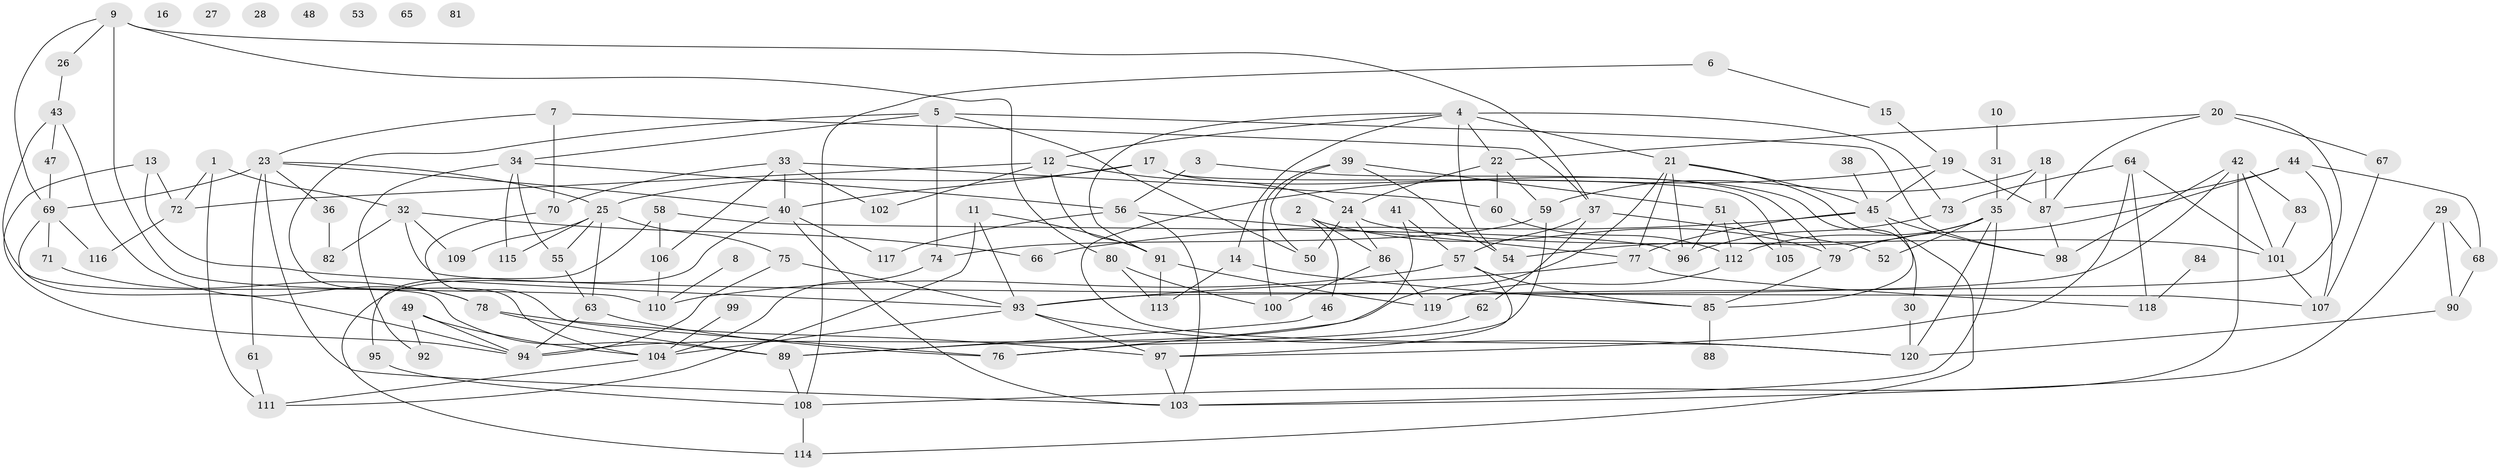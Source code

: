 // coarse degree distribution, {4: 0.18055555555555555, 1: 0.06944444444444445, 0: 0.09722222222222222, 5: 0.1527777777777778, 6: 0.06944444444444445, 2: 0.19444444444444445, 3: 0.1111111111111111, 10: 0.013888888888888888, 9: 0.013888888888888888, 8: 0.06944444444444445, 7: 0.013888888888888888, 12: 0.013888888888888888}
// Generated by graph-tools (version 1.1) at 2025/43/03/04/25 21:43:46]
// undirected, 120 vertices, 204 edges
graph export_dot {
graph [start="1"]
  node [color=gray90,style=filled];
  1;
  2;
  3;
  4;
  5;
  6;
  7;
  8;
  9;
  10;
  11;
  12;
  13;
  14;
  15;
  16;
  17;
  18;
  19;
  20;
  21;
  22;
  23;
  24;
  25;
  26;
  27;
  28;
  29;
  30;
  31;
  32;
  33;
  34;
  35;
  36;
  37;
  38;
  39;
  40;
  41;
  42;
  43;
  44;
  45;
  46;
  47;
  48;
  49;
  50;
  51;
  52;
  53;
  54;
  55;
  56;
  57;
  58;
  59;
  60;
  61;
  62;
  63;
  64;
  65;
  66;
  67;
  68;
  69;
  70;
  71;
  72;
  73;
  74;
  75;
  76;
  77;
  78;
  79;
  80;
  81;
  82;
  83;
  84;
  85;
  86;
  87;
  88;
  89;
  90;
  91;
  92;
  93;
  94;
  95;
  96;
  97;
  98;
  99;
  100;
  101;
  102;
  103;
  104;
  105;
  106;
  107;
  108;
  109;
  110;
  111;
  112;
  113;
  114;
  115;
  116;
  117;
  118;
  119;
  120;
  1 -- 32;
  1 -- 72;
  1 -- 111;
  2 -- 46;
  2 -- 79;
  2 -- 86;
  3 -- 30;
  3 -- 56;
  4 -- 12;
  4 -- 14;
  4 -- 21;
  4 -- 22;
  4 -- 54;
  4 -- 73;
  4 -- 91;
  5 -- 34;
  5 -- 50;
  5 -- 74;
  5 -- 98;
  5 -- 104;
  6 -- 15;
  6 -- 108;
  7 -- 23;
  7 -- 37;
  7 -- 70;
  8 -- 110;
  9 -- 26;
  9 -- 37;
  9 -- 69;
  9 -- 80;
  9 -- 110;
  10 -- 31;
  11 -- 91;
  11 -- 93;
  11 -- 111;
  12 -- 24;
  12 -- 72;
  12 -- 91;
  12 -- 102;
  13 -- 72;
  13 -- 93;
  13 -- 94;
  14 -- 85;
  14 -- 113;
  15 -- 19;
  17 -- 25;
  17 -- 40;
  17 -- 79;
  17 -- 105;
  18 -- 35;
  18 -- 59;
  18 -- 87;
  19 -- 45;
  19 -- 87;
  19 -- 120;
  20 -- 22;
  20 -- 67;
  20 -- 87;
  20 -- 119;
  21 -- 45;
  21 -- 77;
  21 -- 94;
  21 -- 96;
  21 -- 114;
  22 -- 24;
  22 -- 59;
  22 -- 60;
  23 -- 25;
  23 -- 36;
  23 -- 40;
  23 -- 61;
  23 -- 69;
  23 -- 103;
  24 -- 50;
  24 -- 86;
  24 -- 101;
  25 -- 55;
  25 -- 63;
  25 -- 75;
  25 -- 109;
  25 -- 115;
  26 -- 43;
  29 -- 68;
  29 -- 90;
  29 -- 103;
  30 -- 120;
  31 -- 35;
  32 -- 66;
  32 -- 82;
  32 -- 107;
  32 -- 109;
  33 -- 40;
  33 -- 60;
  33 -- 70;
  33 -- 102;
  33 -- 106;
  34 -- 55;
  34 -- 56;
  34 -- 92;
  34 -- 115;
  35 -- 52;
  35 -- 54;
  35 -- 103;
  35 -- 112;
  35 -- 120;
  36 -- 82;
  37 -- 52;
  37 -- 57;
  37 -- 62;
  38 -- 45;
  39 -- 50;
  39 -- 51;
  39 -- 54;
  39 -- 100;
  40 -- 103;
  40 -- 114;
  40 -- 117;
  41 -- 57;
  41 -- 76;
  42 -- 83;
  42 -- 93;
  42 -- 98;
  42 -- 101;
  42 -- 108;
  43 -- 47;
  43 -- 78;
  43 -- 89;
  44 -- 68;
  44 -- 79;
  44 -- 87;
  44 -- 107;
  45 -- 66;
  45 -- 77;
  45 -- 85;
  45 -- 98;
  46 -- 89;
  47 -- 69;
  49 -- 92;
  49 -- 94;
  49 -- 104;
  51 -- 96;
  51 -- 105;
  51 -- 112;
  55 -- 63;
  56 -- 77;
  56 -- 103;
  56 -- 117;
  57 -- 85;
  57 -- 97;
  57 -- 110;
  58 -- 95;
  58 -- 96;
  58 -- 106;
  59 -- 74;
  59 -- 76;
  60 -- 112;
  61 -- 111;
  62 -- 89;
  63 -- 76;
  63 -- 94;
  64 -- 73;
  64 -- 97;
  64 -- 101;
  64 -- 118;
  67 -- 107;
  68 -- 90;
  69 -- 71;
  69 -- 94;
  69 -- 116;
  70 -- 76;
  71 -- 78;
  72 -- 116;
  73 -- 96;
  74 -- 104;
  75 -- 93;
  75 -- 94;
  77 -- 93;
  77 -- 118;
  78 -- 89;
  78 -- 97;
  79 -- 85;
  80 -- 100;
  80 -- 113;
  83 -- 101;
  84 -- 118;
  85 -- 88;
  86 -- 100;
  86 -- 119;
  87 -- 98;
  89 -- 108;
  90 -- 120;
  91 -- 113;
  91 -- 119;
  93 -- 97;
  93 -- 104;
  93 -- 120;
  95 -- 108;
  97 -- 103;
  99 -- 104;
  101 -- 107;
  104 -- 111;
  106 -- 110;
  108 -- 114;
  112 -- 119;
}
